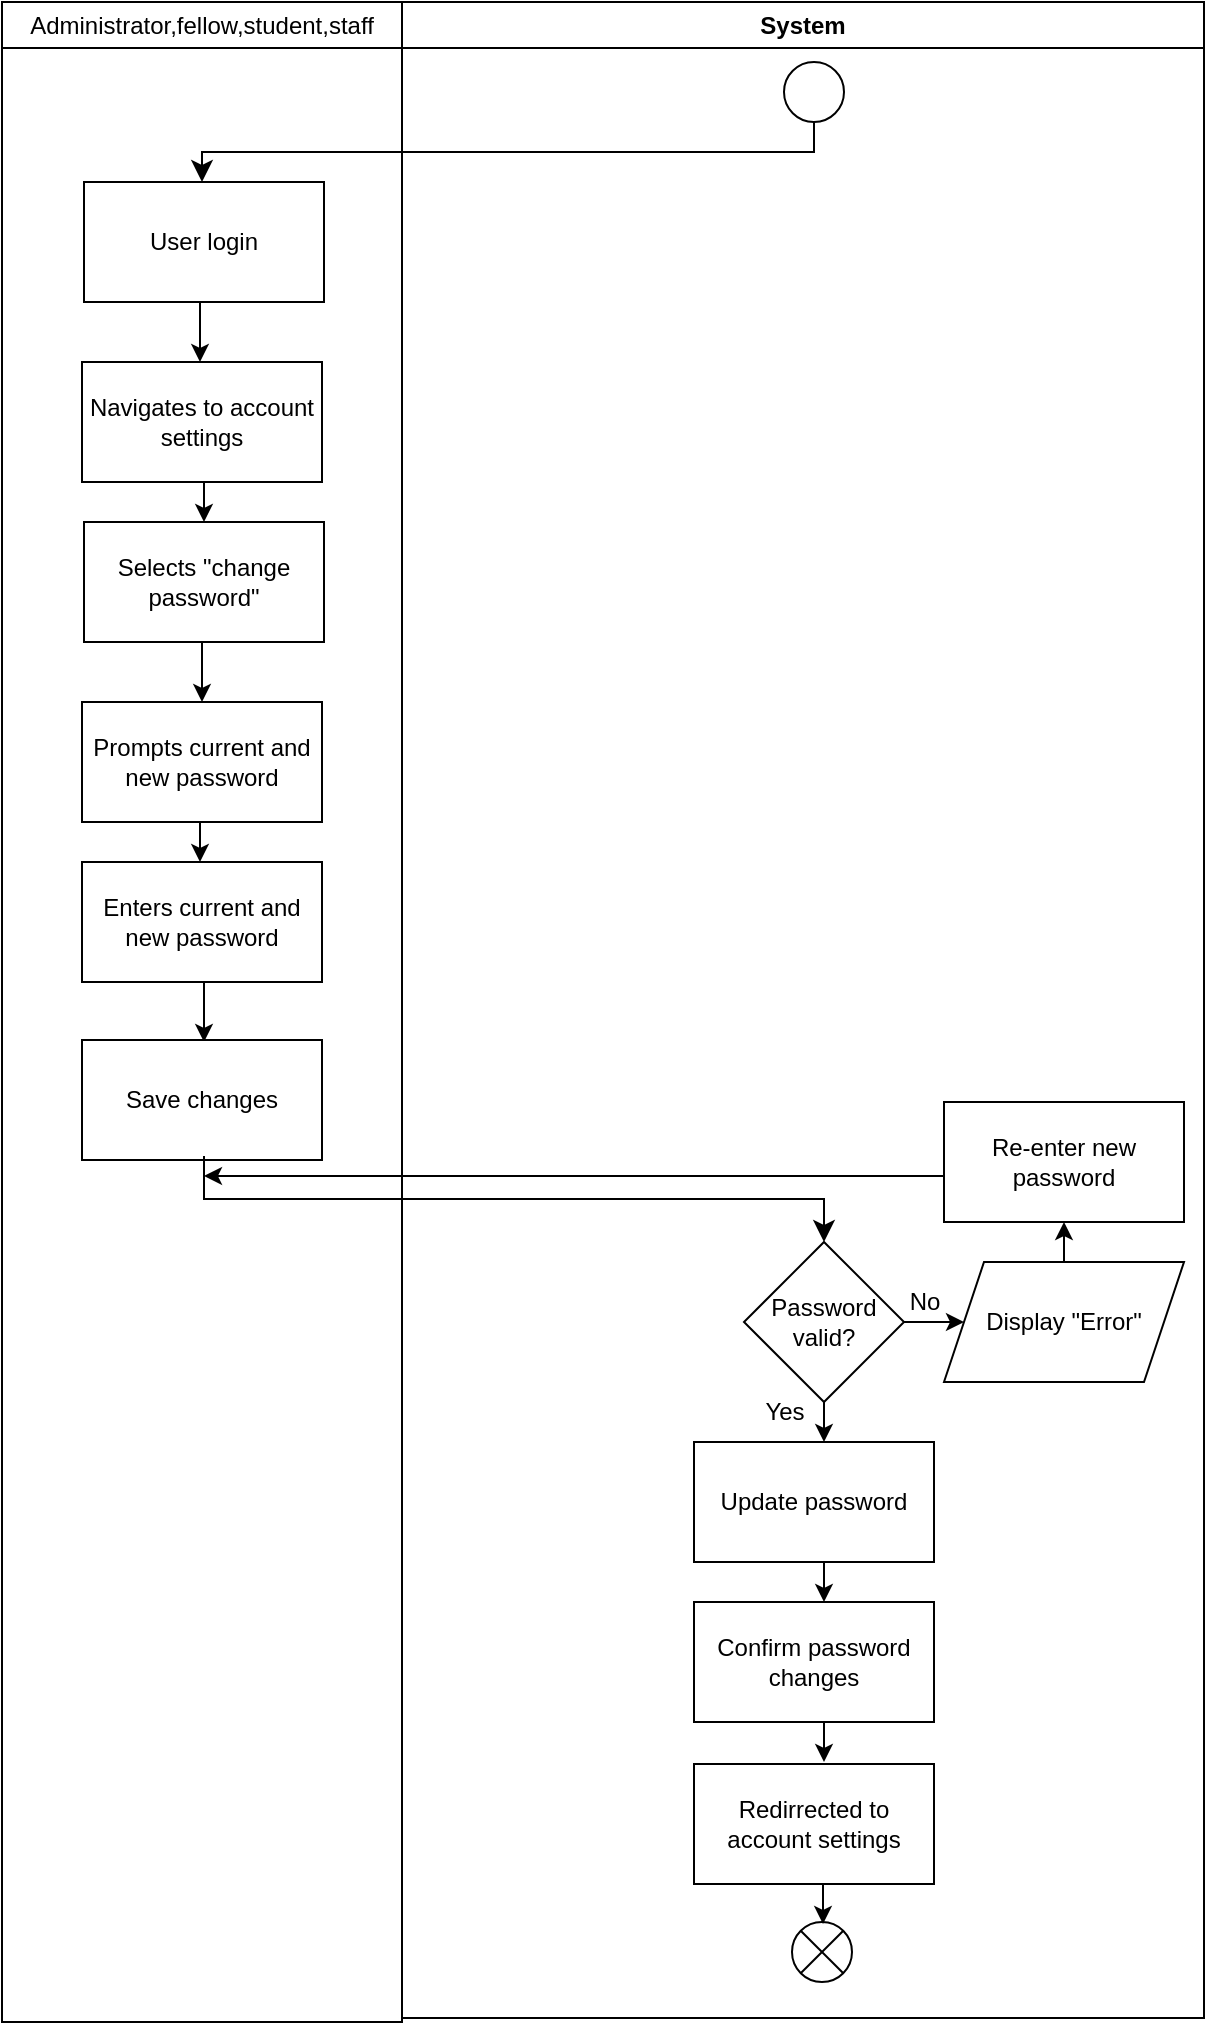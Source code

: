 <mxfile>
    <diagram id="Dm4WJwU9bRhp4Uai30xQ" name="Page-1">
        <mxGraphModel dx="457" dy="725" grid="1" gridSize="10" guides="1" tooltips="1" connect="1" arrows="1" fold="1" page="1" pageScale="1" pageWidth="850" pageHeight="1100" math="0" shadow="0">
            <root>
                <mxCell id="0"/>
                <mxCell id="1" parent="0"/>
                <mxCell id="2" value="" style="ellipse;" vertex="1" parent="1">
                    <mxGeometry x="630" y="40" width="30" height="30" as="geometry"/>
                </mxCell>
                <mxCell id="3" value="" style="edgeStyle=elbowEdgeStyle;elbow=vertical;endArrow=classic;html=1;curved=0;rounded=0;endSize=8;startSize=8;" edge="1" parent="1">
                    <mxGeometry width="50" height="50" relative="1" as="geometry">
                        <mxPoint x="645" y="70" as="sourcePoint"/>
                        <mxPoint x="339" y="100" as="targetPoint"/>
                    </mxGeometry>
                </mxCell>
                <mxCell id="4" value="User login" style="rounded=0;whiteSpace=wrap;html=1;" vertex="1" parent="1">
                    <mxGeometry x="280" y="100" width="120" height="60" as="geometry"/>
                </mxCell>
                <mxCell id="5" value="" style="endArrow=classic;html=1;" edge="1" parent="1">
                    <mxGeometry width="50" height="50" relative="1" as="geometry">
                        <mxPoint x="338" y="160" as="sourcePoint"/>
                        <mxPoint x="338" y="190" as="targetPoint"/>
                    </mxGeometry>
                </mxCell>
                <mxCell id="6" value="Navigates to account settings" style="rounded=0;whiteSpace=wrap;html=1;" vertex="1" parent="1">
                    <mxGeometry x="279" y="190" width="120" height="60" as="geometry"/>
                </mxCell>
                <mxCell id="7" value="" style="endArrow=classic;html=1;" edge="1" parent="1">
                    <mxGeometry width="50" height="50" relative="1" as="geometry">
                        <mxPoint x="340" y="250" as="sourcePoint"/>
                        <mxPoint x="340" y="270" as="targetPoint"/>
                    </mxGeometry>
                </mxCell>
                <mxCell id="8" value="Selects &quot;change password&quot;" style="rounded=0;whiteSpace=wrap;html=1;" vertex="1" parent="1">
                    <mxGeometry x="280" y="270" width="120" height="60" as="geometry"/>
                </mxCell>
                <mxCell id="9" value="" style="endArrow=classic;html=1;" edge="1" parent="1">
                    <mxGeometry width="50" height="50" relative="1" as="geometry">
                        <mxPoint x="339" y="330" as="sourcePoint"/>
                        <mxPoint x="339" y="360" as="targetPoint"/>
                    </mxGeometry>
                </mxCell>
                <mxCell id="10" value="Prompts current and new password" style="rounded=0;whiteSpace=wrap;html=1;" vertex="1" parent="1">
                    <mxGeometry x="279" y="360" width="120" height="60" as="geometry"/>
                </mxCell>
                <mxCell id="11" value="" style="endArrow=classic;html=1;" edge="1" parent="1">
                    <mxGeometry width="50" height="50" relative="1" as="geometry">
                        <mxPoint x="338" y="420" as="sourcePoint"/>
                        <mxPoint x="338" y="440" as="targetPoint"/>
                    </mxGeometry>
                </mxCell>
                <mxCell id="12" value="Enters current and new password" style="rounded=0;whiteSpace=wrap;html=1;" vertex="1" parent="1">
                    <mxGeometry x="279" y="440" width="120" height="60" as="geometry"/>
                </mxCell>
                <mxCell id="13" value="" style="endArrow=classic;html=1;" edge="1" parent="1">
                    <mxGeometry width="50" height="50" relative="1" as="geometry">
                        <mxPoint x="340" y="500" as="sourcePoint"/>
                        <mxPoint x="340" y="530" as="targetPoint"/>
                    </mxGeometry>
                </mxCell>
                <mxCell id="14" value="Save changes" style="rounded=0;whiteSpace=wrap;html=1;" vertex="1" parent="1">
                    <mxGeometry x="279" y="529" width="120" height="60" as="geometry"/>
                </mxCell>
                <mxCell id="15" value="" style="edgeStyle=elbowEdgeStyle;elbow=vertical;endArrow=classic;html=1;curved=0;rounded=0;endSize=8;startSize=8;" edge="1" parent="1">
                    <mxGeometry width="50" height="50" relative="1" as="geometry">
                        <mxPoint x="340" y="587" as="sourcePoint"/>
                        <mxPoint x="650" y="630" as="targetPoint"/>
                    </mxGeometry>
                </mxCell>
                <mxCell id="16" value="Password valid?" style="rhombus;whiteSpace=wrap;html=1;" vertex="1" parent="1">
                    <mxGeometry x="610" y="630" width="80" height="80" as="geometry"/>
                </mxCell>
                <mxCell id="17" value="" style="endArrow=classic;html=1;" edge="1" parent="1">
                    <mxGeometry width="50" height="50" relative="1" as="geometry">
                        <mxPoint x="650" y="710" as="sourcePoint"/>
                        <mxPoint x="650" y="730" as="targetPoint"/>
                    </mxGeometry>
                </mxCell>
                <mxCell id="18" value="Yes" style="text;html=1;align=center;verticalAlign=middle;resizable=0;points=[];autosize=1;strokeColor=none;fillColor=none;" vertex="1" parent="1">
                    <mxGeometry x="610" y="700" width="40" height="30" as="geometry"/>
                </mxCell>
                <mxCell id="19" value="Update password" style="rounded=0;whiteSpace=wrap;html=1;" vertex="1" parent="1">
                    <mxGeometry x="585" y="730" width="120" height="60" as="geometry"/>
                </mxCell>
                <mxCell id="20" value="" style="endArrow=classic;html=1;" edge="1" parent="1">
                    <mxGeometry width="50" height="50" relative="1" as="geometry">
                        <mxPoint x="650" y="790" as="sourcePoint"/>
                        <mxPoint x="650" y="810" as="targetPoint"/>
                    </mxGeometry>
                </mxCell>
                <mxCell id="21" value="Confirm password changes" style="rounded=0;whiteSpace=wrap;html=1;" vertex="1" parent="1">
                    <mxGeometry x="585" y="810" width="120" height="60" as="geometry"/>
                </mxCell>
                <mxCell id="26" value="" style="endArrow=classic;html=1;" edge="1" parent="1">
                    <mxGeometry width="50" height="50" relative="1" as="geometry">
                        <mxPoint x="690" y="670" as="sourcePoint"/>
                        <mxPoint x="720" y="670" as="targetPoint"/>
                    </mxGeometry>
                </mxCell>
                <mxCell id="27" value="No" style="text;html=1;align=center;verticalAlign=middle;resizable=0;points=[];autosize=1;strokeColor=none;fillColor=none;" vertex="1" parent="1">
                    <mxGeometry x="680" y="645" width="40" height="30" as="geometry"/>
                </mxCell>
                <mxCell id="28" value="Display &quot;Error&quot;" style="shape=parallelogram;perimeter=parallelogramPerimeter;whiteSpace=wrap;html=1;fixedSize=1;" vertex="1" parent="1">
                    <mxGeometry x="710" y="640" width="120" height="60" as="geometry"/>
                </mxCell>
                <mxCell id="30" value="" style="endArrow=classic;html=1;" edge="1" parent="1">
                    <mxGeometry width="50" height="50" relative="1" as="geometry">
                        <mxPoint x="770" y="640" as="sourcePoint"/>
                        <mxPoint x="770" y="620" as="targetPoint"/>
                    </mxGeometry>
                </mxCell>
                <mxCell id="31" value="Re-enter new password" style="rounded=0;whiteSpace=wrap;html=1;" vertex="1" parent="1">
                    <mxGeometry x="710" y="560" width="120" height="60" as="geometry"/>
                </mxCell>
                <mxCell id="32" value="" style="endArrow=classic;html=1;" edge="1" parent="1">
                    <mxGeometry width="50" height="50" relative="1" as="geometry">
                        <mxPoint x="710" y="597" as="sourcePoint"/>
                        <mxPoint x="340" y="597" as="targetPoint"/>
                    </mxGeometry>
                </mxCell>
                <mxCell id="33" value="&lt;span id=&quot;docs-internal-guid-79da508f-7fff-e53d-2037-f34d8596897d&quot; style=&quot;font-weight:normal;&quot;&gt;&lt;p style=&quot;line-height:1.8;text-align: justify;margin-top:0pt;margin-bottom:0pt;&quot; dir=&quot;ltr&quot;&gt;Administrator,fellow,student,staff&lt;/p&gt;&lt;/span&gt;" style="swimlane;whiteSpace=wrap;html=1;" vertex="1" parent="1">
                    <mxGeometry x="239" y="10" width="200" height="1010" as="geometry"/>
                </mxCell>
                <mxCell id="34" value="System" style="swimlane;whiteSpace=wrap;html=1;startSize=23;" vertex="1" parent="1">
                    <mxGeometry x="439" y="10" width="401" height="1008" as="geometry"/>
                </mxCell>
                <mxCell id="23" value="Redirrected to account settings" style="rounded=0;whiteSpace=wrap;html=1;" vertex="1" parent="34">
                    <mxGeometry x="146" y="881" width="120" height="60" as="geometry"/>
                </mxCell>
                <mxCell id="25" value="" style="shape=sumEllipse;perimeter=ellipsePerimeter;whiteSpace=wrap;html=1;backgroundOutline=1;" vertex="1" parent="34">
                    <mxGeometry x="195" y="960" width="30" height="30" as="geometry"/>
                </mxCell>
                <mxCell id="24" value="" style="endArrow=classic;html=1;" edge="1" parent="34">
                    <mxGeometry width="50" height="50" relative="1" as="geometry">
                        <mxPoint x="210.5" y="941" as="sourcePoint"/>
                        <mxPoint x="210.5" y="961" as="targetPoint"/>
                    </mxGeometry>
                </mxCell>
                <mxCell id="36" value="" style="endArrow=classic;html=1;" edge="1" parent="34">
                    <mxGeometry width="50" height="50" relative="1" as="geometry">
                        <mxPoint x="211" y="860" as="sourcePoint"/>
                        <mxPoint x="211" y="880" as="targetPoint"/>
                    </mxGeometry>
                </mxCell>
            </root>
        </mxGraphModel>
    </diagram>
</mxfile>